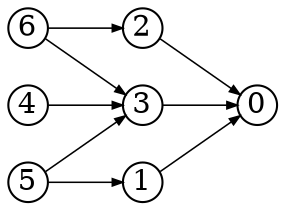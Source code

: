 digraph{
  rankdir=LR
  node [shape=circle,fixedsize=true,width=.26]
  edge [penwidth=0.75,arrowsize=0.5]
  6 -> {2 3}
  5 -> {1 3}
  4 -> {3}
  3 -> {0}
  2 -> {0}
  1 -> {0}
}

